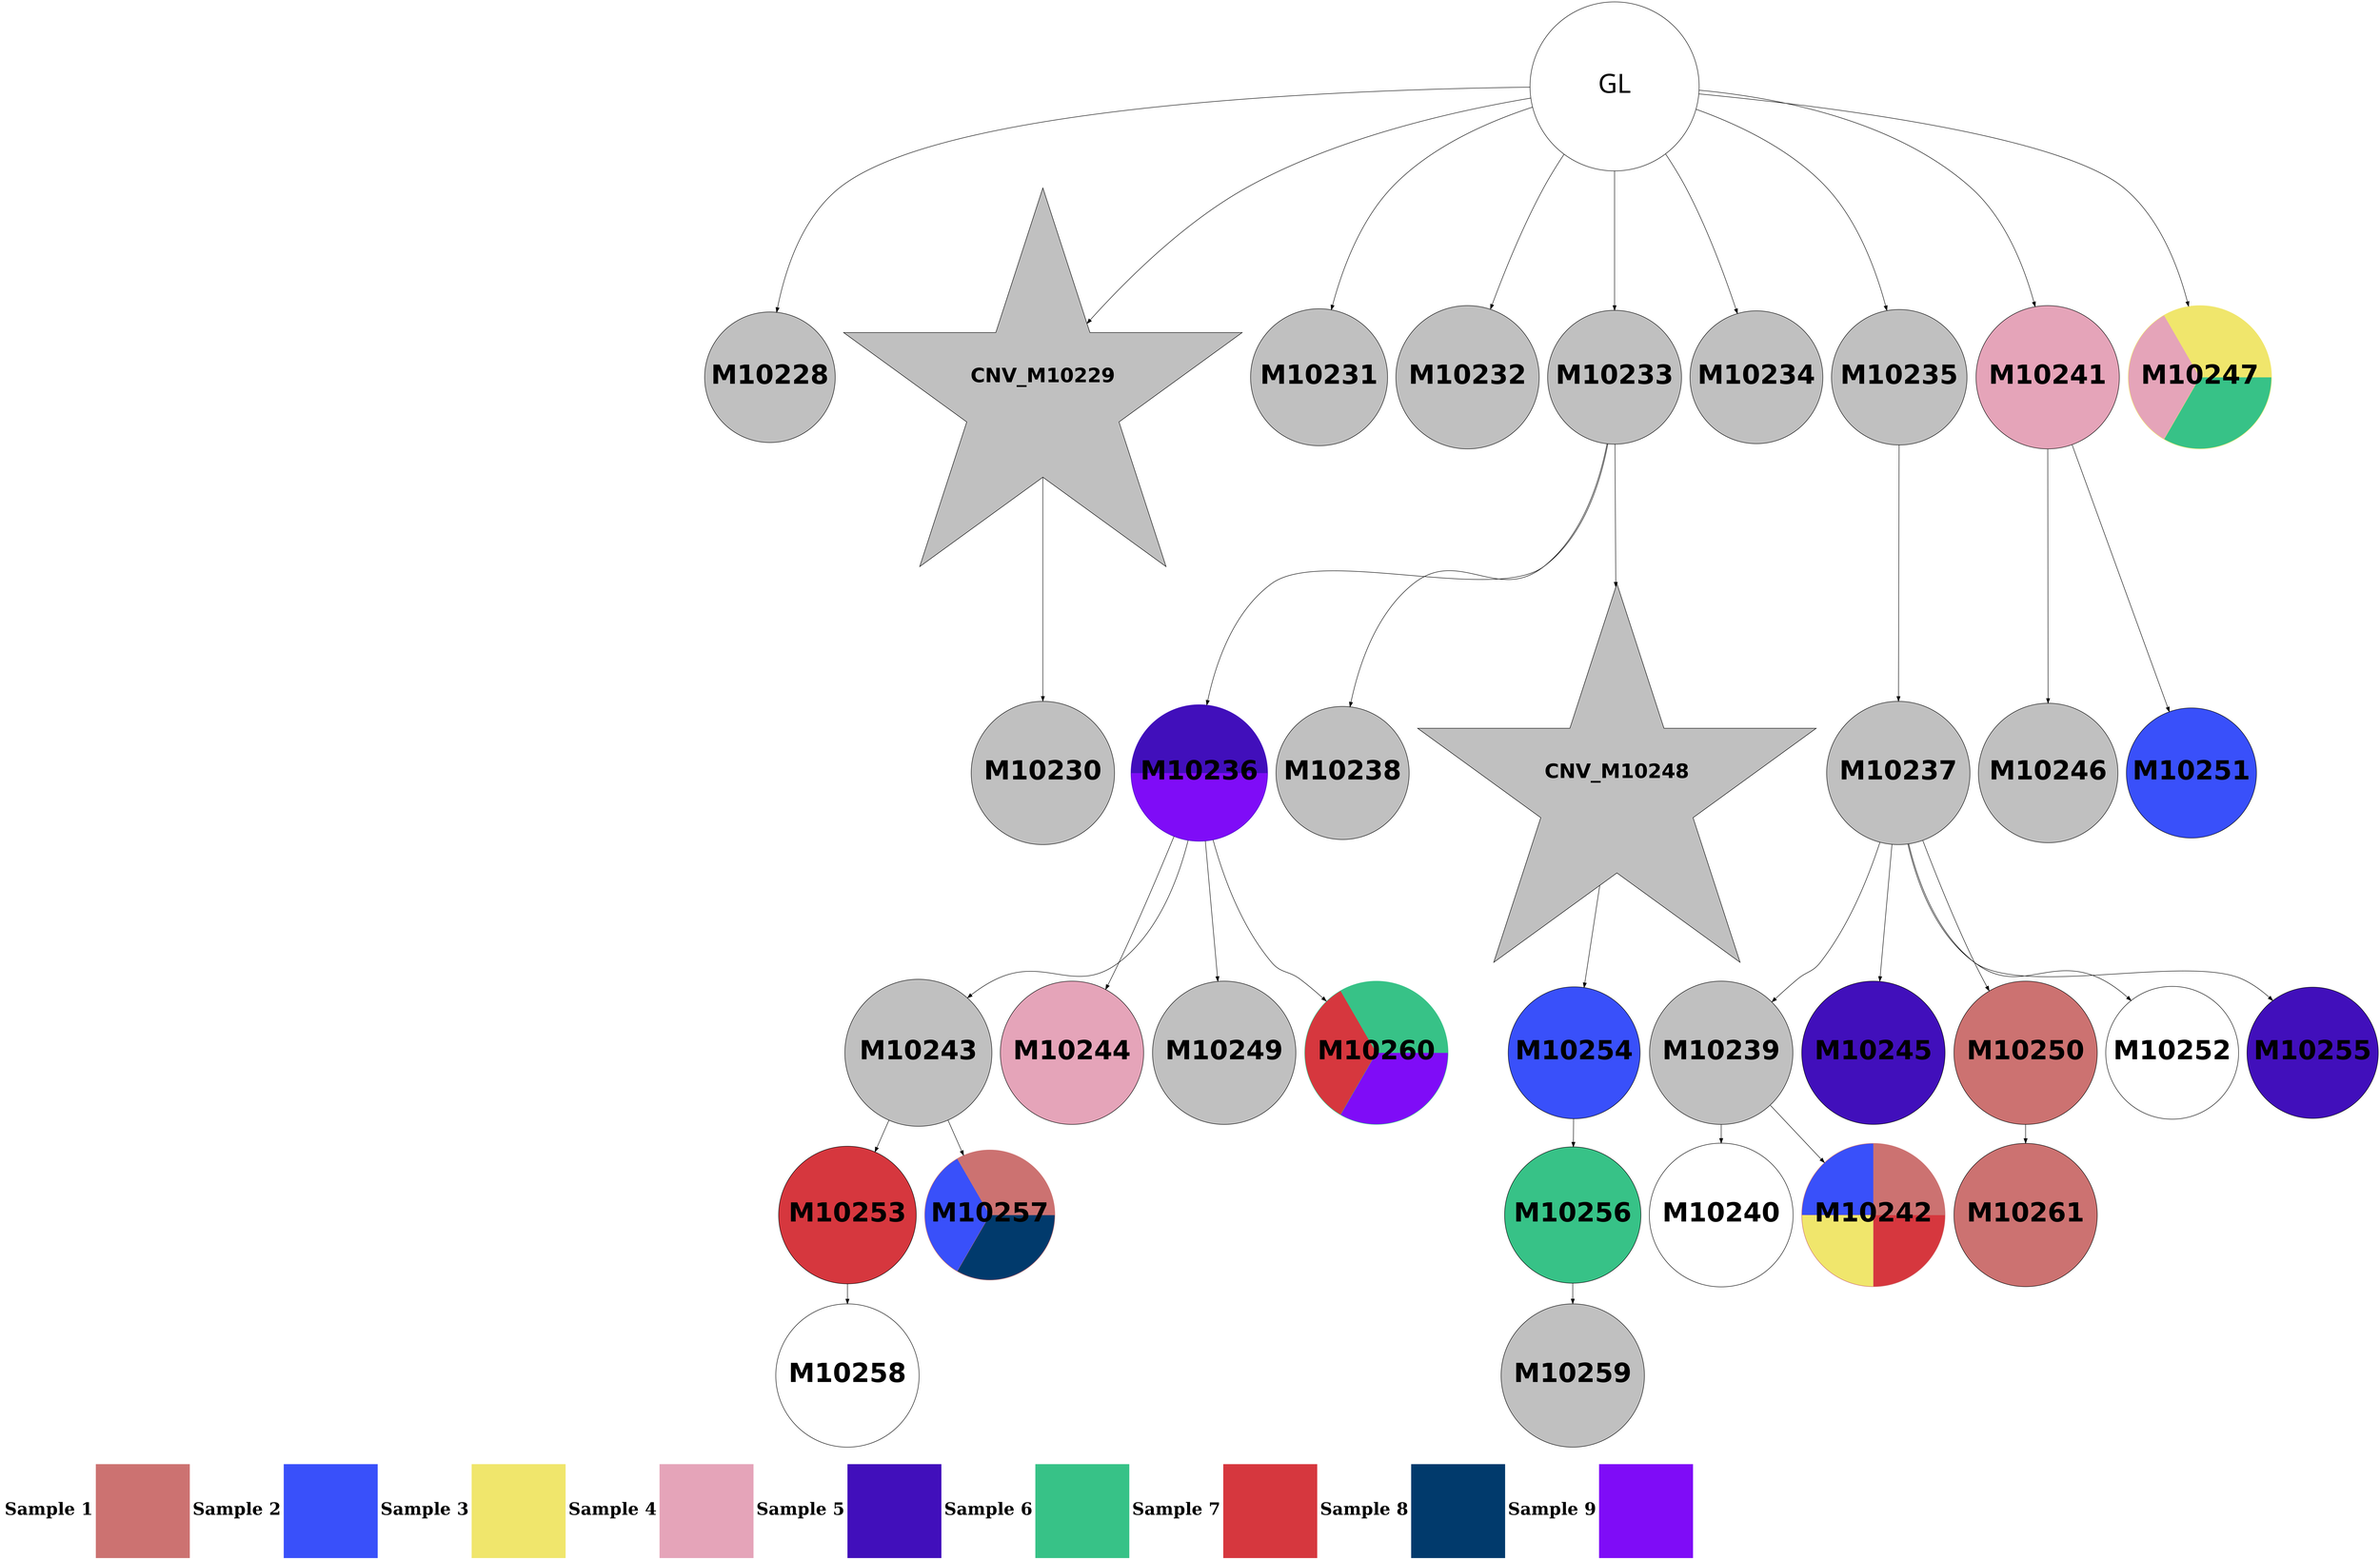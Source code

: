 digraph G { 
rankdir=TB;
10274 -> 10275;
10274 -> 10276;
10274 -> 10278;
10274 -> 10279;
10274 -> 10280;
10274 -> 10281;
10274 -> 10282;
10274 -> 10288;
10274 -> 10294;
10276 -> 10277;
10280 -> 10283;
10280 -> 10285;
10280 -> 10295;
10282 -> 10284;
10283 -> 10290;
10283 -> 10291;
10283 -> 10296;
10283 -> 10307;
10284 -> 10286;
10284 -> 10292;
10284 -> 10297;
10284 -> 10299;
10284 -> 10302;
10286 -> 10287;
10286 -> 10289;
10288 -> 10293;
10288 -> 10298;
10290 -> 10300;
10290 -> 10304;
10295 -> 10301;
10297 -> 10308;
10300 -> 10305;
10301 -> 10303;
10303 -> 10306;
10283 [shape=circle style=wedged color="#410fbb:#7f0cf7" fontname="helvetica-bold" fontsize=56 label="M10236" width=2.47 height=2 ];
10307 [shape=circle style=wedged color="#37c287:#d6373e:#7f0cf7" fontname="helvetica-bold" fontsize=56 label="M10260" width=1.16 height=2 ];
10276 [shape=star style=filled fillcolor=grey fontname="helvetica-bold" fontsize=42 label="CNV_M10229"];
10293 [shape=circle style=filled fillcolor=grey fontname="helvetica-bold" fontsize=56 label="M10246" width=2.24 height=2 ];
10289 [shape=circle style=wedged color="#cc7271:#3950fa:#f0e66c:#d6373e" fontname="helvetica-bold" fontsize=56 label="M10242" width=0.02 height=2 ];
10296 [shape=circle style=filled fillcolor=grey fontname="helvetica-bold" fontsize=56 label="M10249" width=1.07 height=2 ];
10305 [shape=circle style=filled fillcolor=white fontname="helvetica-bold" fontsize=56 label="M10258" width=1.55 height=2 ];
10287 [shape=circle style=filled fillcolor=white fontname="helvetica-bold" fontsize=56 label="M10240" width=4.25 height=2 ];
10290 [shape=circle style=filled fillcolor=grey fontname="helvetica-bold" fontsize=56 label="M10243" width=4.35 height=2 ];
10291 [shape=circle style=filled fillcolor="#e5a4b9" fontname="helvetica-bold" fontsize=56 label="M10244" width=1.96 height=2 ];
10304 [shape=circle style=wedged color="#cc7271:#3950fa:#013a6c" fontname="helvetica-bold" fontsize=56 label="M10257" width=3.85 height=2 ];
10299 [shape=circle style=filled fillcolor=white fontname="helvetica-bold" fontsize=56 label="M10252" width=2.99 height=2 ];
10300 [shape=circle style=filled fillcolor="#d6373e" fontname="helvetica-bold" fontsize=56 label="M10253" width=4.07 height=2 ];
10301 [shape=circle style=filled fillcolor="#3950fa" fontname="helvetica-bold" fontsize=56 label="M10254" width=3.13 height=2 ];
10302 [shape=circle style=filled fillcolor="#410fbb" fontname="helvetica-bold" fontsize=56 label="M10255" width=3.32 height=2 ];
10298 [shape=circle style=filled fillcolor="#3950fa" fontname="helvetica-bold" fontsize=56 label="M10251" width=3.85 height=2 ];
10277 [shape=circle style=filled fillcolor=grey fontname="helvetica-bold" fontsize=56 label="M10230" width=0.6 height=2 ];
10306 [shape=circle style=filled fillcolor=grey fontname="helvetica-bold" fontsize=56 label="M10259" width=0.88 height=2 ];
10286 [shape=circle style=filled fillcolor=grey fontname="helvetica-bold" fontsize=56 label="M10239" width=1.88 height=2 ];
10274 [label="GL" fontname="arial-bold" fontsize=56 width=5 height=5];
10284 [shape=circle style=filled fillcolor=grey fontname="helvetica-bold" fontsize=56 label="M10237" width=0.74 height=2 ];
10285 [shape=circle style=filled fillcolor=grey fontname="helvetica-bold" fontsize=56 label="M10238" width=2.91 height=2 ];
10288 [shape=circle style=filled fillcolor="#e5a4b9" fontname="helvetica-bold" fontsize=56 label="M10241" width=1.74 height=2 ];
10292 [shape=circle style=filled fillcolor="#410fbb" fontname="helvetica-bold" fontsize=56 label="M10245" width=0.3 height=2 ];
10279 [shape=circle style=filled fillcolor=grey fontname="helvetica-bold" fontsize=56 label="M10232" width=0.79 height=2 ];
10297 [shape=circle style=filled fillcolor="#cc7271" fontname="helvetica-bold" fontsize=56 label="M10250" width=0.9 height=2 ];
10308 [shape=circle style=filled fillcolor="#cc7271" fontname="helvetica-bold" fontsize=56 label="M10261" width=0.31 height=2 ];
10303 [shape=circle style=filled fillcolor="#37c287" fontname="helvetica-bold" fontsize=56 label="M10256" width=2.49 height=2 ];
10295 [shape=star style=filled fillcolor=grey fontname="helvetica-bold" fontsize=42 label="CNV_M10248"];
10278 [shape=circle style=filled fillcolor=grey fontname="helvetica-bold" fontsize=56 label="M10231" width=2.43 height=2 ];
10294 [shape=circle style=wedged color="#f0e66c:#e5a4b9:#37c287" fontname="helvetica-bold" fontsize=56 label="M10247" width=0.07 height=2 ];
10280 [shape=circle style=filled fillcolor=grey fontname="helvetica-bold" fontsize=56 label="M10233" width=3.96 height=2 ];
10275 [shape=circle style=filled fillcolor=grey fontname="helvetica-bold" fontsize=56 label="M10228" width=3.57 height=2 ];
10281 [shape=circle style=filled fillcolor=grey fontname="helvetica-bold" fontsize=56 label="M10234" width=2.98 height=2 ];
10282 [shape=circle style=filled fillcolor=grey fontname="helvetica-bold" fontsize=56 label="M10235" width=2.55 height=2 ];
{rank=sink;
Legend[shape=none, margin=0, label=<<TABLE border="0" cellborder="0" cellspacing="0"> 
<TR><TD width="200" height="200" colspan="1"><FONT POINT-SIZE="36.0"><B>Sample 1</B></FONT></TD><TD width="200" height="200" colspan="1" BGCOLOR="#cc7271"></TD>
<TD width="200" height="200" colspan="1"><FONT POINT-SIZE="36.0"><B>Sample 2</B></FONT></TD><TD width="200" height="200" colspan="1" BGCOLOR="#3950fa"></TD>
<TD width="200" height="200" colspan="1"><FONT POINT-SIZE="36.0"><B>Sample 3</B></FONT></TD><TD width="200" height="200" colspan="1" BGCOLOR="#f0e66c"></TD>
<TD width="200" height="200" colspan="1"><FONT POINT-SIZE="36.0"><B>Sample 4</B></FONT></TD><TD width="200" height="200" colspan="1" BGCOLOR="#e5a4b9"></TD>
<TD width="200" height="200" colspan="1"><FONT POINT-SIZE="36.0"><B>Sample 5</B></FONT></TD><TD width="200" height="200" colspan="1" BGCOLOR="#410fbb"></TD>
<TD width="200" height="200" colspan="1"><FONT POINT-SIZE="36.0"><B>Sample 6</B></FONT></TD><TD width="200" height="200" colspan="1" BGCOLOR="#37c287"></TD>
<TD width="200" height="200" colspan="1"><FONT POINT-SIZE="36.0"><B>Sample 7</B></FONT></TD><TD width="200" height="200" colspan="1" BGCOLOR="#d6373e"></TD>
<TD width="200" height="200" colspan="1"><FONT POINT-SIZE="36.0"><B>Sample 8</B></FONT></TD><TD width="200" height="200" colspan="1" BGCOLOR="#013a6c"></TD>
<TD width="200" height="200" colspan="1"><FONT POINT-SIZE="36.0"><B>Sample 9</B></FONT></TD><TD width="200" height="200" colspan="1" BGCOLOR="#7f0cf7"></TD>
</TR></TABLE>>];
} 
}